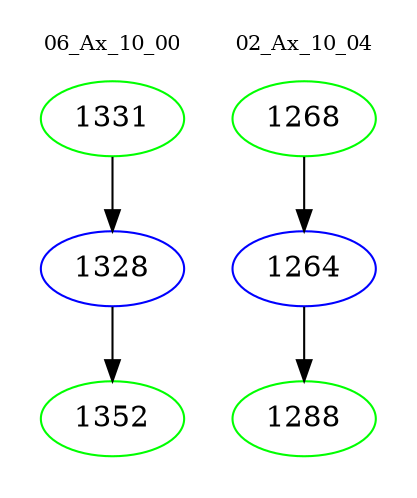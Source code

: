 digraph{
subgraph cluster_0 {
color = white
label = "06_Ax_10_00";
fontsize=10;
T0_1331 [label="1331", color="green"]
T0_1331 -> T0_1328 [color="black"]
T0_1328 [label="1328", color="blue"]
T0_1328 -> T0_1352 [color="black"]
T0_1352 [label="1352", color="green"]
}
subgraph cluster_1 {
color = white
label = "02_Ax_10_04";
fontsize=10;
T1_1268 [label="1268", color="green"]
T1_1268 -> T1_1264 [color="black"]
T1_1264 [label="1264", color="blue"]
T1_1264 -> T1_1288 [color="black"]
T1_1288 [label="1288", color="green"]
}
}
